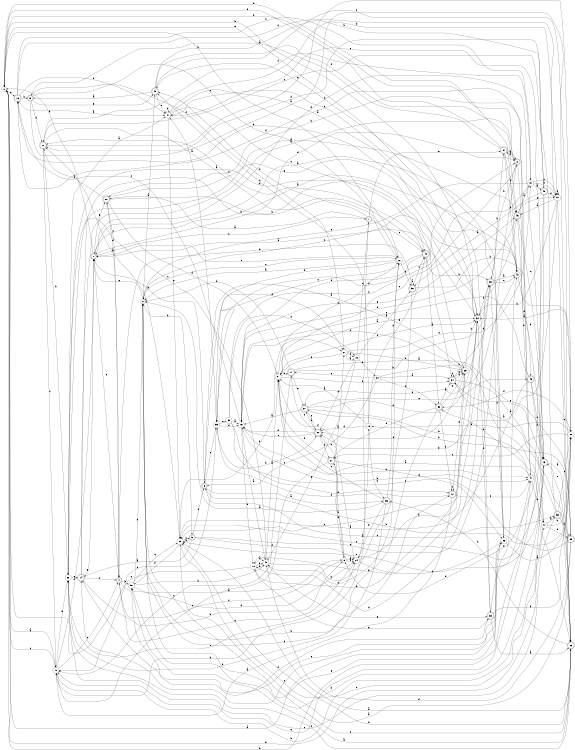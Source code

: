 digraph n49_7 {
__start0 [label="" shape="none"];

rankdir=LR;
size="8,5";

s0 [style="filled", color="black", fillcolor="white" shape="circle", label="0"];
s1 [style="rounded,filled", color="black", fillcolor="white" shape="doublecircle", label="1"];
s2 [style="filled", color="black", fillcolor="white" shape="circle", label="2"];
s3 [style="rounded,filled", color="black", fillcolor="white" shape="doublecircle", label="3"];
s4 [style="rounded,filled", color="black", fillcolor="white" shape="doublecircle", label="4"];
s5 [style="rounded,filled", color="black", fillcolor="white" shape="doublecircle", label="5"];
s6 [style="filled", color="black", fillcolor="white" shape="circle", label="6"];
s7 [style="rounded,filled", color="black", fillcolor="white" shape="doublecircle", label="7"];
s8 [style="rounded,filled", color="black", fillcolor="white" shape="doublecircle", label="8"];
s9 [style="rounded,filled", color="black", fillcolor="white" shape="doublecircle", label="9"];
s10 [style="filled", color="black", fillcolor="white" shape="circle", label="10"];
s11 [style="rounded,filled", color="black", fillcolor="white" shape="doublecircle", label="11"];
s12 [style="rounded,filled", color="black", fillcolor="white" shape="doublecircle", label="12"];
s13 [style="rounded,filled", color="black", fillcolor="white" shape="doublecircle", label="13"];
s14 [style="rounded,filled", color="black", fillcolor="white" shape="doublecircle", label="14"];
s15 [style="filled", color="black", fillcolor="white" shape="circle", label="15"];
s16 [style="rounded,filled", color="black", fillcolor="white" shape="doublecircle", label="16"];
s17 [style="rounded,filled", color="black", fillcolor="white" shape="doublecircle", label="17"];
s18 [style="filled", color="black", fillcolor="white" shape="circle", label="18"];
s19 [style="filled", color="black", fillcolor="white" shape="circle", label="19"];
s20 [style="filled", color="black", fillcolor="white" shape="circle", label="20"];
s21 [style="filled", color="black", fillcolor="white" shape="circle", label="21"];
s22 [style="filled", color="black", fillcolor="white" shape="circle", label="22"];
s23 [style="rounded,filled", color="black", fillcolor="white" shape="doublecircle", label="23"];
s24 [style="filled", color="black", fillcolor="white" shape="circle", label="24"];
s25 [style="filled", color="black", fillcolor="white" shape="circle", label="25"];
s26 [style="rounded,filled", color="black", fillcolor="white" shape="doublecircle", label="26"];
s27 [style="rounded,filled", color="black", fillcolor="white" shape="doublecircle", label="27"];
s28 [style="filled", color="black", fillcolor="white" shape="circle", label="28"];
s29 [style="filled", color="black", fillcolor="white" shape="circle", label="29"];
s30 [style="filled", color="black", fillcolor="white" shape="circle", label="30"];
s31 [style="filled", color="black", fillcolor="white" shape="circle", label="31"];
s32 [style="filled", color="black", fillcolor="white" shape="circle", label="32"];
s33 [style="rounded,filled", color="black", fillcolor="white" shape="doublecircle", label="33"];
s34 [style="filled", color="black", fillcolor="white" shape="circle", label="34"];
s35 [style="rounded,filled", color="black", fillcolor="white" shape="doublecircle", label="35"];
s36 [style="rounded,filled", color="black", fillcolor="white" shape="doublecircle", label="36"];
s37 [style="rounded,filled", color="black", fillcolor="white" shape="doublecircle", label="37"];
s38 [style="filled", color="black", fillcolor="white" shape="circle", label="38"];
s39 [style="rounded,filled", color="black", fillcolor="white" shape="doublecircle", label="39"];
s40 [style="rounded,filled", color="black", fillcolor="white" shape="doublecircle", label="40"];
s41 [style="filled", color="black", fillcolor="white" shape="circle", label="41"];
s42 [style="filled", color="black", fillcolor="white" shape="circle", label="42"];
s43 [style="rounded,filled", color="black", fillcolor="white" shape="doublecircle", label="43"];
s44 [style="filled", color="black", fillcolor="white" shape="circle", label="44"];
s45 [style="rounded,filled", color="black", fillcolor="white" shape="doublecircle", label="45"];
s46 [style="rounded,filled", color="black", fillcolor="white" shape="doublecircle", label="46"];
s47 [style="filled", color="black", fillcolor="white" shape="circle", label="47"];
s48 [style="filled", color="black", fillcolor="white" shape="circle", label="48"];
s49 [style="rounded,filled", color="black", fillcolor="white" shape="doublecircle", label="49"];
s50 [style="rounded,filled", color="black", fillcolor="white" shape="doublecircle", label="50"];
s51 [style="filled", color="black", fillcolor="white" shape="circle", label="51"];
s52 [style="rounded,filled", color="black", fillcolor="white" shape="doublecircle", label="52"];
s53 [style="rounded,filled", color="black", fillcolor="white" shape="doublecircle", label="53"];
s54 [style="rounded,filled", color="black", fillcolor="white" shape="doublecircle", label="54"];
s55 [style="filled", color="black", fillcolor="white" shape="circle", label="55"];
s56 [style="filled", color="black", fillcolor="white" shape="circle", label="56"];
s57 [style="rounded,filled", color="black", fillcolor="white" shape="doublecircle", label="57"];
s58 [style="filled", color="black", fillcolor="white" shape="circle", label="58"];
s59 [style="filled", color="black", fillcolor="white" shape="circle", label="59"];
s60 [style="rounded,filled", color="black", fillcolor="white" shape="doublecircle", label="60"];
s0 -> s56 [label="a"];
s0 -> s32 [label="b"];
s0 -> s20 [label="c"];
s0 -> s41 [label="d"];
s0 -> s16 [label="e"];
s1 -> s42 [label="a"];
s1 -> s0 [label="b"];
s1 -> s7 [label="c"];
s1 -> s8 [label="d"];
s1 -> s60 [label="e"];
s2 -> s49 [label="a"];
s2 -> s12 [label="b"];
s2 -> s22 [label="c"];
s2 -> s9 [label="d"];
s2 -> s1 [label="e"];
s3 -> s35 [label="a"];
s3 -> s1 [label="b"];
s3 -> s55 [label="c"];
s3 -> s21 [label="d"];
s3 -> s53 [label="e"];
s4 -> s6 [label="a"];
s4 -> s58 [label="b"];
s4 -> s24 [label="c"];
s4 -> s60 [label="d"];
s4 -> s1 [label="e"];
s5 -> s23 [label="a"];
s5 -> s11 [label="b"];
s5 -> s22 [label="c"];
s5 -> s21 [label="d"];
s5 -> s49 [label="e"];
s6 -> s24 [label="a"];
s6 -> s50 [label="b"];
s6 -> s4 [label="c"];
s6 -> s24 [label="d"];
s6 -> s27 [label="e"];
s7 -> s60 [label="a"];
s7 -> s20 [label="b"];
s7 -> s40 [label="c"];
s7 -> s49 [label="d"];
s7 -> s57 [label="e"];
s8 -> s57 [label="a"];
s8 -> s33 [label="b"];
s8 -> s51 [label="c"];
s8 -> s0 [label="d"];
s8 -> s43 [label="e"];
s9 -> s14 [label="a"];
s9 -> s29 [label="b"];
s9 -> s8 [label="c"];
s9 -> s24 [label="d"];
s9 -> s3 [label="e"];
s10 -> s48 [label="a"];
s10 -> s48 [label="b"];
s10 -> s0 [label="c"];
s10 -> s33 [label="d"];
s10 -> s39 [label="e"];
s11 -> s22 [label="a"];
s11 -> s38 [label="b"];
s11 -> s20 [label="c"];
s11 -> s31 [label="d"];
s11 -> s28 [label="e"];
s12 -> s20 [label="a"];
s12 -> s12 [label="b"];
s12 -> s41 [label="c"];
s12 -> s55 [label="d"];
s12 -> s25 [label="e"];
s13 -> s26 [label="a"];
s13 -> s58 [label="b"];
s13 -> s29 [label="c"];
s13 -> s1 [label="d"];
s13 -> s29 [label="e"];
s14 -> s8 [label="a"];
s14 -> s6 [label="b"];
s14 -> s4 [label="c"];
s14 -> s46 [label="d"];
s14 -> s1 [label="e"];
s15 -> s48 [label="a"];
s15 -> s41 [label="b"];
s15 -> s16 [label="c"];
s15 -> s10 [label="d"];
s15 -> s46 [label="e"];
s16 -> s47 [label="a"];
s16 -> s5 [label="b"];
s16 -> s31 [label="c"];
s16 -> s59 [label="d"];
s16 -> s47 [label="e"];
s17 -> s13 [label="a"];
s17 -> s33 [label="b"];
s17 -> s20 [label="c"];
s17 -> s2 [label="d"];
s17 -> s37 [label="e"];
s18 -> s51 [label="a"];
s18 -> s35 [label="b"];
s18 -> s49 [label="c"];
s18 -> s50 [label="d"];
s18 -> s40 [label="e"];
s19 -> s36 [label="a"];
s19 -> s34 [label="b"];
s19 -> s7 [label="c"];
s19 -> s50 [label="d"];
s19 -> s48 [label="e"];
s20 -> s0 [label="a"];
s20 -> s13 [label="b"];
s20 -> s4 [label="c"];
s20 -> s1 [label="d"];
s20 -> s38 [label="e"];
s21 -> s19 [label="a"];
s21 -> s25 [label="b"];
s21 -> s31 [label="c"];
s21 -> s19 [label="d"];
s21 -> s51 [label="e"];
s22 -> s2 [label="a"];
s22 -> s0 [label="b"];
s22 -> s36 [label="c"];
s22 -> s55 [label="d"];
s22 -> s1 [label="e"];
s23 -> s29 [label="a"];
s23 -> s37 [label="b"];
s23 -> s15 [label="c"];
s23 -> s48 [label="d"];
s23 -> s54 [label="e"];
s24 -> s18 [label="a"];
s24 -> s32 [label="b"];
s24 -> s56 [label="c"];
s24 -> s51 [label="d"];
s24 -> s38 [label="e"];
s25 -> s3 [label="a"];
s25 -> s32 [label="b"];
s25 -> s15 [label="c"];
s25 -> s10 [label="d"];
s25 -> s50 [label="e"];
s26 -> s29 [label="a"];
s26 -> s29 [label="b"];
s26 -> s2 [label="c"];
s26 -> s35 [label="d"];
s26 -> s13 [label="e"];
s27 -> s21 [label="a"];
s27 -> s6 [label="b"];
s27 -> s20 [label="c"];
s27 -> s51 [label="d"];
s27 -> s56 [label="e"];
s28 -> s32 [label="a"];
s28 -> s3 [label="b"];
s28 -> s27 [label="c"];
s28 -> s52 [label="d"];
s28 -> s18 [label="e"];
s29 -> s11 [label="a"];
s29 -> s21 [label="b"];
s29 -> s9 [label="c"];
s29 -> s58 [label="d"];
s29 -> s44 [label="e"];
s30 -> s15 [label="a"];
s30 -> s41 [label="b"];
s30 -> s8 [label="c"];
s30 -> s19 [label="d"];
s30 -> s12 [label="e"];
s31 -> s45 [label="a"];
s31 -> s59 [label="b"];
s31 -> s59 [label="c"];
s31 -> s55 [label="d"];
s31 -> s2 [label="e"];
s32 -> s1 [label="a"];
s32 -> s33 [label="b"];
s32 -> s29 [label="c"];
s32 -> s39 [label="d"];
s32 -> s0 [label="e"];
s33 -> s42 [label="a"];
s33 -> s57 [label="b"];
s33 -> s42 [label="c"];
s33 -> s56 [label="d"];
s33 -> s10 [label="e"];
s34 -> s54 [label="a"];
s34 -> s44 [label="b"];
s34 -> s3 [label="c"];
s34 -> s52 [label="d"];
s34 -> s17 [label="e"];
s35 -> s2 [label="a"];
s35 -> s38 [label="b"];
s35 -> s51 [label="c"];
s35 -> s22 [label="d"];
s35 -> s24 [label="e"];
s36 -> s36 [label="a"];
s36 -> s28 [label="b"];
s36 -> s40 [label="c"];
s36 -> s48 [label="d"];
s36 -> s4 [label="e"];
s37 -> s15 [label="a"];
s37 -> s26 [label="b"];
s37 -> s50 [label="c"];
s37 -> s32 [label="d"];
s37 -> s43 [label="e"];
s38 -> s47 [label="a"];
s38 -> s40 [label="b"];
s38 -> s26 [label="c"];
s38 -> s25 [label="d"];
s38 -> s14 [label="e"];
s39 -> s26 [label="a"];
s39 -> s28 [label="b"];
s39 -> s47 [label="c"];
s39 -> s14 [label="d"];
s39 -> s42 [label="e"];
s40 -> s52 [label="a"];
s40 -> s33 [label="b"];
s40 -> s55 [label="c"];
s40 -> s11 [label="d"];
s40 -> s15 [label="e"];
s41 -> s51 [label="a"];
s41 -> s52 [label="b"];
s41 -> s44 [label="c"];
s41 -> s16 [label="d"];
s41 -> s2 [label="e"];
s42 -> s1 [label="a"];
s42 -> s13 [label="b"];
s42 -> s2 [label="c"];
s42 -> s0 [label="d"];
s42 -> s37 [label="e"];
s43 -> s29 [label="a"];
s43 -> s60 [label="b"];
s43 -> s13 [label="c"];
s43 -> s13 [label="d"];
s43 -> s15 [label="e"];
s44 -> s53 [label="a"];
s44 -> s28 [label="b"];
s44 -> s47 [label="c"];
s44 -> s23 [label="d"];
s44 -> s0 [label="e"];
s45 -> s36 [label="a"];
s45 -> s6 [label="b"];
s45 -> s11 [label="c"];
s45 -> s59 [label="d"];
s45 -> s20 [label="e"];
s46 -> s31 [label="a"];
s46 -> s41 [label="b"];
s46 -> s13 [label="c"];
s46 -> s15 [label="d"];
s46 -> s59 [label="e"];
s47 -> s32 [label="a"];
s47 -> s59 [label="b"];
s47 -> s40 [label="c"];
s47 -> s47 [label="d"];
s47 -> s29 [label="e"];
s48 -> s51 [label="a"];
s48 -> s22 [label="b"];
s48 -> s38 [label="c"];
s48 -> s10 [label="d"];
s48 -> s39 [label="e"];
s49 -> s5 [label="a"];
s49 -> s45 [label="b"];
s49 -> s26 [label="c"];
s49 -> s46 [label="d"];
s49 -> s47 [label="e"];
s50 -> s37 [label="a"];
s50 -> s27 [label="b"];
s50 -> s17 [label="c"];
s50 -> s15 [label="d"];
s50 -> s15 [label="e"];
s51 -> s32 [label="a"];
s51 -> s17 [label="b"];
s51 -> s32 [label="c"];
s51 -> s22 [label="d"];
s51 -> s54 [label="e"];
s52 -> s54 [label="a"];
s52 -> s12 [label="b"];
s52 -> s2 [label="c"];
s52 -> s27 [label="d"];
s52 -> s25 [label="e"];
s53 -> s54 [label="a"];
s53 -> s23 [label="b"];
s53 -> s38 [label="c"];
s53 -> s11 [label="d"];
s53 -> s28 [label="e"];
s54 -> s26 [label="a"];
s54 -> s46 [label="b"];
s54 -> s54 [label="c"];
s54 -> s25 [label="d"];
s54 -> s25 [label="e"];
s55 -> s47 [label="a"];
s55 -> s50 [label="b"];
s55 -> s20 [label="c"];
s55 -> s15 [label="d"];
s55 -> s30 [label="e"];
s56 -> s28 [label="a"];
s56 -> s16 [label="b"];
s56 -> s14 [label="c"];
s56 -> s49 [label="d"];
s56 -> s58 [label="e"];
s57 -> s5 [label="a"];
s57 -> s42 [label="b"];
s57 -> s8 [label="c"];
s57 -> s0 [label="d"];
s57 -> s46 [label="e"];
s58 -> s26 [label="a"];
s58 -> s48 [label="b"];
s58 -> s29 [label="c"];
s58 -> s24 [label="d"];
s58 -> s2 [label="e"];
s59 -> s46 [label="a"];
s59 -> s32 [label="b"];
s59 -> s26 [label="c"];
s59 -> s59 [label="d"];
s59 -> s50 [label="e"];
s60 -> s11 [label="a"];
s60 -> s54 [label="b"];
s60 -> s4 [label="c"];
s60 -> s51 [label="d"];
s60 -> s32 [label="e"];

}